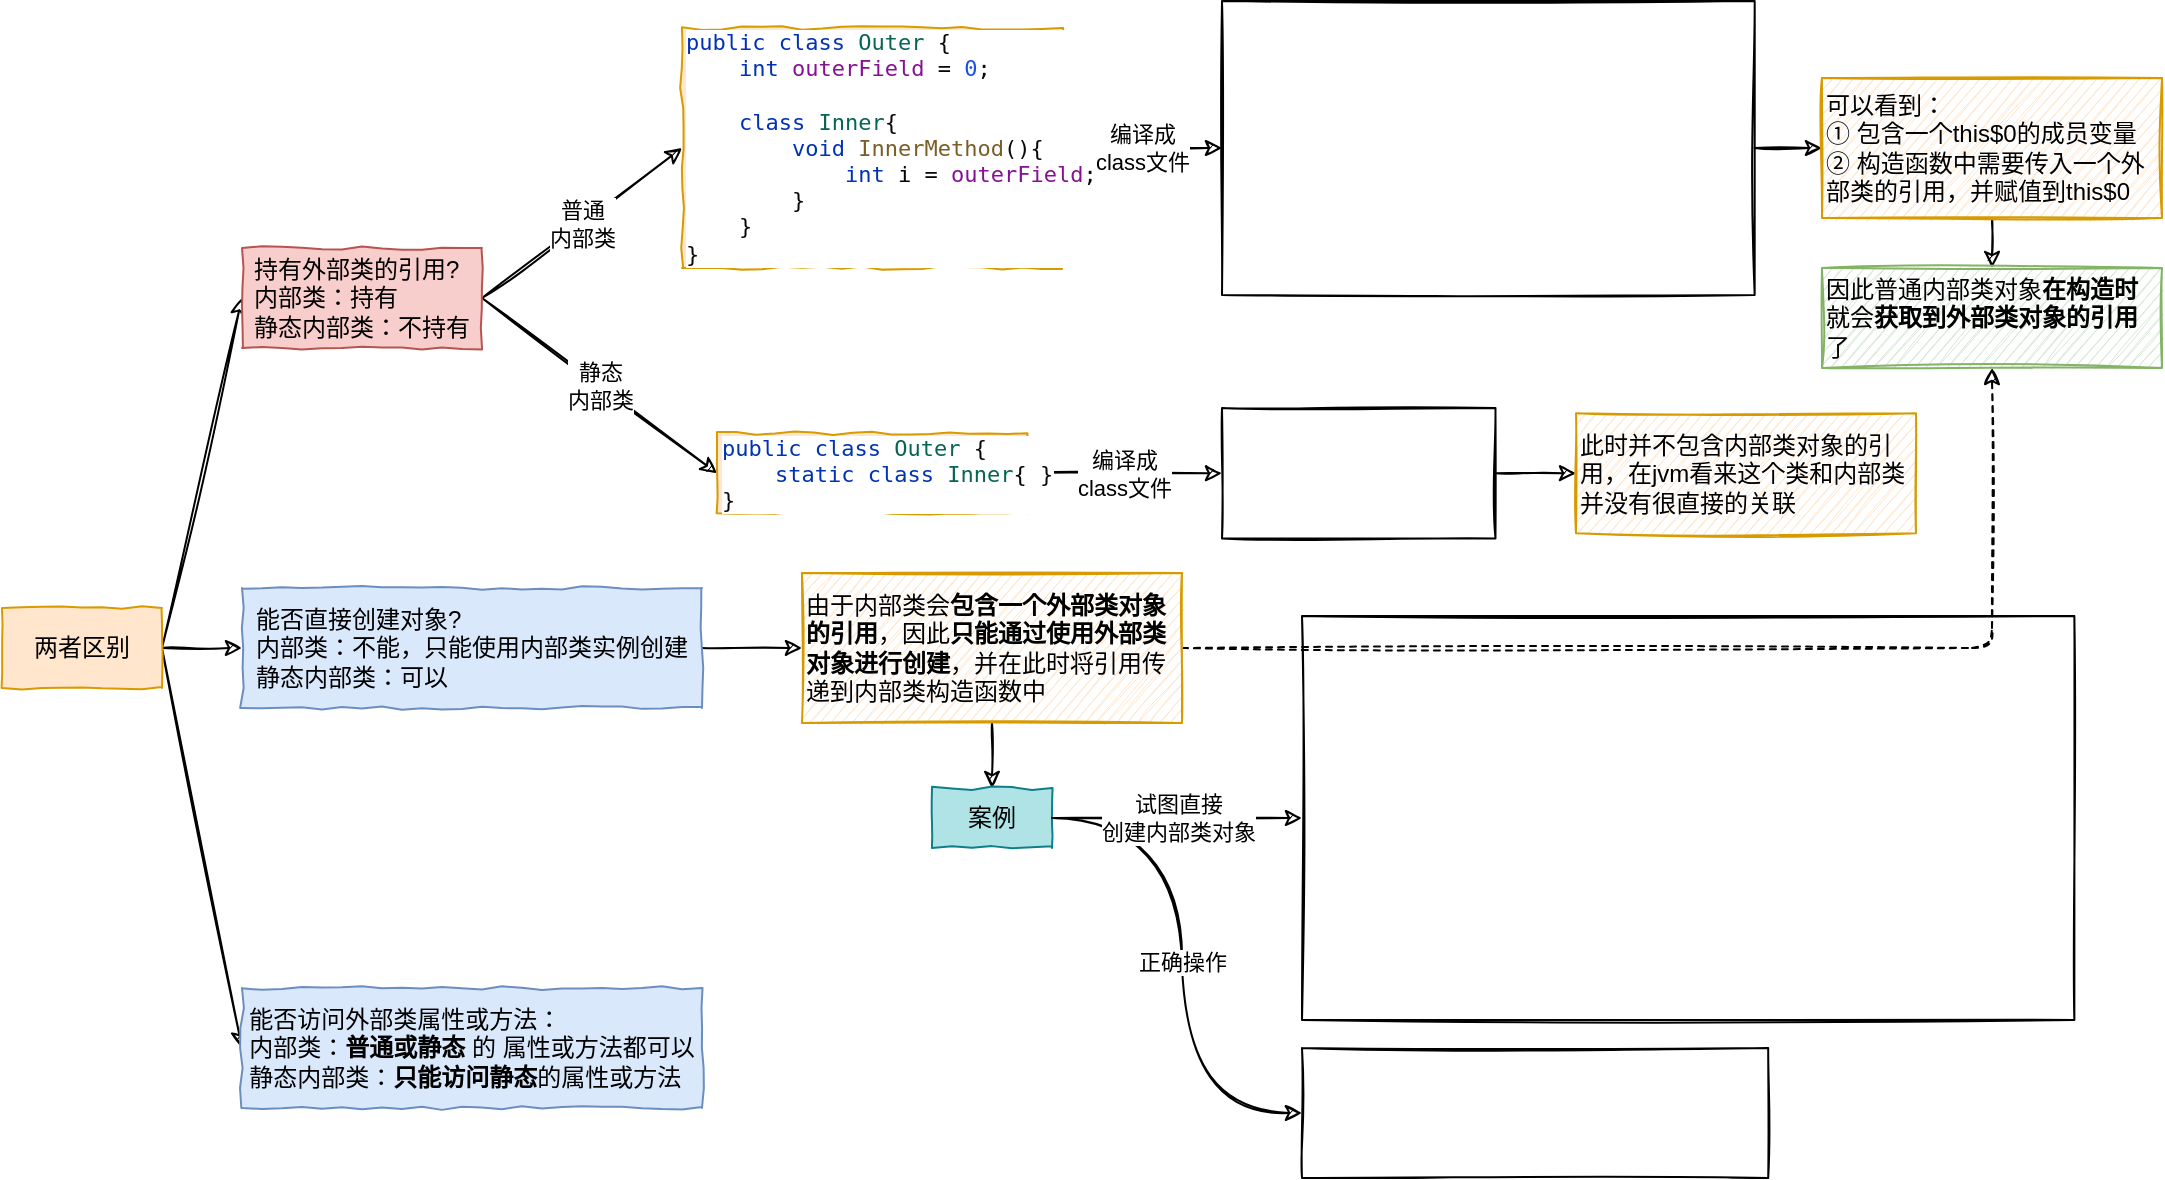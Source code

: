<mxfile>
    <diagram id="jCiVL_Yt11rWHIo7XJ_o" name="第 1 页">
        <mxGraphModel dx="912" dy="670" grid="1" gridSize="10" guides="1" tooltips="1" connect="1" arrows="1" fold="1" page="1" pageScale="1" pageWidth="827" pageHeight="1169" math="0" shadow="0">
            <root>
                <mxCell id="0"/>
                <mxCell id="1" parent="0"/>
                <mxCell id="4" style="edgeStyle=none;html=1;exitX=1;exitY=0.5;exitDx=0;exitDy=0;entryX=0;entryY=0.5;entryDx=0;entryDy=0;sketch=1;" edge="1" parent="1" source="2" target="3">
                    <mxGeometry relative="1" as="geometry"/>
                </mxCell>
                <mxCell id="24" style="edgeStyle=none;sketch=1;html=1;exitX=1;exitY=0.5;exitDx=0;exitDy=0;entryX=0;entryY=0.5;entryDx=0;entryDy=0;fontSize=11;" edge="1" parent="1" source="2" target="23">
                    <mxGeometry relative="1" as="geometry"/>
                </mxCell>
                <mxCell id="36" style="sketch=1;html=1;exitX=1;exitY=0.5;exitDx=0;exitDy=0;entryX=0;entryY=0.5;entryDx=0;entryDy=0;fontSize=11;rounded=0;" edge="1" parent="1" source="2" target="35">
                    <mxGeometry relative="1" as="geometry"/>
                </mxCell>
                <mxCell id="2" value="两者区别" style="rounded=0;whiteSpace=wrap;html=1;fillColor=#ffe6cc;strokeColor=#d79b00;comic=1;" vertex="1" parent="1">
                    <mxGeometry x="40" y="320" width="80" height="40" as="geometry"/>
                </mxCell>
                <mxCell id="6" value="普通&lt;br&gt;内部类" style="edgeStyle=none;sketch=1;html=1;exitX=1;exitY=0.5;exitDx=0;exitDy=0;entryX=0;entryY=0.5;entryDx=0;entryDy=0;" edge="1" parent="1" source="3" target="5">
                    <mxGeometry relative="1" as="geometry"/>
                </mxCell>
                <mxCell id="17" value="静态&lt;br&gt;内部类" style="edgeStyle=none;sketch=1;html=1;exitX=1;exitY=0.5;exitDx=0;exitDy=0;entryX=0;entryY=0.5;entryDx=0;entryDy=0;fontSize=11;" edge="1" parent="1" source="3" target="16">
                    <mxGeometry relative="1" as="geometry"/>
                </mxCell>
                <mxCell id="3" value="&lt;div style=&quot;text-align: left&quot;&gt;&lt;span&gt;持有外部类的引用?&lt;/span&gt;&lt;/div&gt;&lt;div style=&quot;text-align: left&quot;&gt;&lt;span&gt;内部类：持有&lt;/span&gt;&lt;/div&gt;&lt;div style=&quot;text-align: left&quot;&gt;&lt;span&gt;静态内部类：不持有&lt;/span&gt;&lt;/div&gt;" style="rounded=0;whiteSpace=wrap;html=1;fillColor=#f8cecc;strokeColor=#b85450;comic=1;" vertex="1" parent="1">
                    <mxGeometry x="160" y="140" width="120" height="50" as="geometry"/>
                </mxCell>
                <mxCell id="9" value="编译成&lt;br&gt;class文件" style="edgeStyle=none;sketch=1;html=1;exitX=1;exitY=0.5;exitDx=0;exitDy=0;entryX=0;entryY=0.5;entryDx=0;entryDy=0;fontSize=11;" edge="1" parent="1" source="5" target="8">
                    <mxGeometry relative="1" as="geometry"/>
                </mxCell>
                <mxCell id="5" value="&lt;div&gt;&lt;pre style=&quot;background-color: rgb(255 , 255 , 255) ; color: rgb(8 , 8 , 8) ; font-family: &amp;#34;consolas&amp;#34; , monospace ; font-size: 11px&quot;&gt;&lt;span style=&quot;color: #0033b3&quot;&gt;public class &lt;/span&gt;&lt;span style=&quot;color: #066555&quot;&gt;Outer &lt;/span&gt;{&lt;br&gt;    &lt;span style=&quot;color: #0033b3&quot;&gt;int &lt;/span&gt;&lt;span style=&quot;color: #871094&quot;&gt;outerField &lt;/span&gt;= &lt;span style=&quot;color: #1750eb&quot;&gt;0&lt;/span&gt;;&lt;br&gt;&lt;br&gt;    &lt;span style=&quot;color: #0033b3&quot;&gt;class &lt;/span&gt;&lt;span style=&quot;color: #066555&quot;&gt;Inner&lt;/span&gt;{&lt;br&gt;        &lt;span style=&quot;color: #0033b3&quot;&gt;void &lt;/span&gt;&lt;span style=&quot;color: #795e26&quot;&gt;InnerMethod&lt;/span&gt;(){&lt;br&gt;            &lt;span style=&quot;color: #0033b3&quot;&gt;int &lt;/span&gt;&lt;span style=&quot;color: #000000&quot;&gt;i &lt;/span&gt;= &lt;span style=&quot;color: #871094&quot;&gt;outerField&lt;/span&gt;;&lt;br&gt;        }&lt;br&gt;    }&lt;br&gt;}&lt;/pre&gt;&lt;/div&gt;" style="rounded=0;whiteSpace=wrap;html=1;fillColor=#ffe6cc;strokeColor=#d79b00;comic=1;align=left;" vertex="1" parent="1">
                    <mxGeometry x="380" y="30" width="190" height="120" as="geometry"/>
                </mxCell>
                <mxCell id="12" style="edgeStyle=none;sketch=1;html=1;exitX=1;exitY=0.5;exitDx=0;exitDy=0;entryX=0;entryY=0.5;entryDx=0;entryDy=0;fontSize=11;" edge="1" parent="1" source="8" target="11">
                    <mxGeometry relative="1" as="geometry"/>
                </mxCell>
                <mxCell id="8" value="" style="shape=image;imageAspect=0;aspect=fixed;verticalLabelPosition=bottom;verticalAlign=top;comic=1;fontSize=11;image=https://codereaper-image-bed.oss-cn-shenzhen.aliyuncs.com/img/image-20220812153149690.png;imageBorder=default;sketch=1;" vertex="1" parent="1">
                    <mxGeometry x="650" y="16.5" width="266.34" height="147" as="geometry"/>
                </mxCell>
                <mxCell id="14" style="edgeStyle=none;sketch=1;html=1;exitX=0.5;exitY=1;exitDx=0;exitDy=0;entryX=0.5;entryY=0;entryDx=0;entryDy=0;fontSize=11;" edge="1" parent="1" source="11" target="13">
                    <mxGeometry relative="1" as="geometry"/>
                </mxCell>
                <mxCell id="11" value="可以看到：&lt;br&gt;① 包含一个this$0的成员变量&lt;br&gt;② 构造函数中需要传入一个外部类的引用，并赋值到this$0" style="rounded=0;whiteSpace=wrap;html=1;fillColor=#ffe6cc;strokeColor=#d79b00;comic=1;sketch=1;align=left;" vertex="1" parent="1">
                    <mxGeometry x="950" y="55" width="170" height="70" as="geometry"/>
                </mxCell>
                <mxCell id="13" value="因此普通内部类对象&lt;b&gt;在构造时&lt;/b&gt;就会&lt;b&gt;获取到外部类对象的引用&lt;/b&gt;了" style="rounded=0;whiteSpace=wrap;html=1;fillColor=#d5e8d4;strokeColor=#82b366;comic=1;sketch=1;align=left;" vertex="1" parent="1">
                    <mxGeometry x="950" y="150" width="170" height="50" as="geometry"/>
                </mxCell>
                <mxCell id="20" value="编译成&lt;br&gt;class文件" style="edgeStyle=none;sketch=1;html=1;exitX=1;exitY=0.5;exitDx=0;exitDy=0;entryX=0;entryY=0.5;entryDx=0;entryDy=0;fontSize=11;" edge="1" parent="1" source="16" target="19">
                    <mxGeometry relative="1" as="geometry"/>
                </mxCell>
                <mxCell id="16" value="&lt;pre style=&quot;background-color: rgb(255 , 255 , 255) ; color: rgb(8 , 8 , 8) ; font-family: &amp;#34;consolas&amp;#34; , monospace ; font-size: 11px&quot;&gt;&lt;pre style=&quot;font-family: &amp;#34;consolas&amp;#34; , monospace&quot;&gt;&lt;span style=&quot;color: #0033b3&quot;&gt;public class &lt;/span&gt;&lt;span style=&quot;color: #066555&quot;&gt;Outer &lt;/span&gt;{&lt;br&gt;    &lt;span style=&quot;color: #0033b3&quot;&gt;static class &lt;/span&gt;&lt;span style=&quot;color: #066555&quot;&gt;Inner&lt;/span&gt;{ }&lt;br&gt;}&lt;/pre&gt;&lt;/pre&gt;" style="rounded=0;whiteSpace=wrap;html=1;fillColor=#ffe6cc;strokeColor=#d79b00;comic=1;align=left;" vertex="1" parent="1">
                    <mxGeometry x="397.5" y="232.62" width="155" height="40" as="geometry"/>
                </mxCell>
                <mxCell id="22" style="edgeStyle=none;sketch=1;html=1;exitX=1;exitY=0.5;exitDx=0;exitDy=0;entryX=0;entryY=0.5;entryDx=0;entryDy=0;fontSize=11;" edge="1" parent="1" source="19" target="21">
                    <mxGeometry relative="1" as="geometry"/>
                </mxCell>
                <mxCell id="19" value="" style="shape=image;imageAspect=0;aspect=fixed;verticalLabelPosition=bottom;verticalAlign=top;comic=1;sketch=1;fontSize=11;image=https://codereaper-image-bed.oss-cn-shenzhen.aliyuncs.com/img/image-20220812153855268.png;imageBorder=default;" vertex="1" parent="1">
                    <mxGeometry x="650" y="220" width="136.74" height="65.23" as="geometry"/>
                </mxCell>
                <mxCell id="21" value="此时并不包含内部类对象的引用，在jvm看来这个类和内部类并没有很直接的关联" style="rounded=0;whiteSpace=wrap;html=1;fillColor=#ffe6cc;strokeColor=#d79b00;comic=1;sketch=1;align=left;" vertex="1" parent="1">
                    <mxGeometry x="827" y="222.62" width="170" height="60" as="geometry"/>
                </mxCell>
                <mxCell id="26" style="edgeStyle=none;sketch=1;html=1;exitX=1;exitY=0.5;exitDx=0;exitDy=0;entryX=0;entryY=0.5;entryDx=0;entryDy=0;fontSize=11;" edge="1" parent="1" source="23" target="25">
                    <mxGeometry relative="1" as="geometry"/>
                </mxCell>
                <mxCell id="23" value="&lt;div style=&quot;text-align: left&quot;&gt;能否直接创建对象?&lt;/div&gt;&lt;div style=&quot;text-align: left&quot;&gt;内部类：不能，只能使用内部类实例创建&lt;/div&gt;&lt;div style=&quot;text-align: left&quot;&gt;静态内部类：可以&lt;/div&gt;" style="rounded=0;whiteSpace=wrap;html=1;fillColor=#dae8fc;strokeColor=#6c8ebf;comic=1;" vertex="1" parent="1">
                    <mxGeometry x="160" y="310" width="230" height="60" as="geometry"/>
                </mxCell>
                <mxCell id="27" style="edgeStyle=orthogonalEdgeStyle;sketch=1;html=1;exitX=1;exitY=0.5;exitDx=0;exitDy=0;entryX=0.5;entryY=1;entryDx=0;entryDy=0;fontSize=11;dashed=1;" edge="1" parent="1" source="25" target="13">
                    <mxGeometry relative="1" as="geometry"/>
                </mxCell>
                <mxCell id="29" style="sketch=1;html=1;exitX=0.5;exitY=1;exitDx=0;exitDy=0;entryX=0.5;entryY=0;entryDx=0;entryDy=0;fontSize=11;" edge="1" parent="1" source="25" target="28">
                    <mxGeometry relative="1" as="geometry"/>
                </mxCell>
                <mxCell id="25" value="由于内部类会&lt;b&gt;包含一个外部类对象的引用&lt;/b&gt;，因此&lt;b&gt;只能通过使用外部类对象进行创建&lt;/b&gt;，并在此时将引用传递到内部类构造函数中" style="rounded=0;whiteSpace=wrap;html=1;fillColor=#ffe6cc;strokeColor=#d79b00;comic=1;sketch=1;align=left;" vertex="1" parent="1">
                    <mxGeometry x="440" y="302.5" width="190" height="75" as="geometry"/>
                </mxCell>
                <mxCell id="34" value="正确操作" style="edgeStyle=orthogonalEdgeStyle;sketch=1;html=1;exitX=1;exitY=0.5;exitDx=0;exitDy=0;entryX=0;entryY=0.5;entryDx=0;entryDy=0;fontSize=11;curved=1;" edge="1" parent="1" source="28" target="33">
                    <mxGeometry relative="1" as="geometry">
                        <Array as="points">
                            <mxPoint x="630" y="425"/>
                            <mxPoint x="630" y="573"/>
                        </Array>
                    </mxGeometry>
                </mxCell>
                <mxCell id="28" value="&lt;div style=&quot;text-align: left&quot;&gt;案例&lt;/div&gt;" style="rounded=0;whiteSpace=wrap;html=1;fillColor=#b0e3e6;strokeColor=#0e8088;comic=1;" vertex="1" parent="1">
                    <mxGeometry x="505" y="410" width="60" height="30" as="geometry"/>
                </mxCell>
                <mxCell id="30" value="" style="shape=image;imageAspect=0;aspect=fixed;verticalLabelPosition=bottom;verticalAlign=top;comic=1;sketch=1;fontSize=11;image=https://codereaper-image-bed.oss-cn-shenzhen.aliyuncs.com/img/image-20220812154459413.png;imageBorder=default;" vertex="1" parent="1">
                    <mxGeometry x="690" y="324" width="386.18" height="202" as="geometry"/>
                </mxCell>
                <mxCell id="33" value="" style="shape=image;imageAspect=0;aspect=fixed;verticalLabelPosition=bottom;verticalAlign=top;comic=1;sketch=1;fontSize=11;image=https://codereaper-image-bed.oss-cn-shenzhen.aliyuncs.com/img/image-20220812154619963.png;imageBorder=default;" vertex="1" parent="1">
                    <mxGeometry x="690" y="540" width="233.1" height="65" as="geometry"/>
                </mxCell>
                <mxCell id="32" value="试图直接&lt;br&gt;创建内部类对象" style="edgeStyle=none;sketch=1;html=1;exitX=1;exitY=0.5;exitDx=0;exitDy=0;entryX=0;entryY=0.5;entryDx=0;entryDy=0;fontSize=11;" edge="1" parent="1" source="28" target="30">
                    <mxGeometry relative="1" as="geometry"/>
                </mxCell>
                <mxCell id="35" value="&lt;div style=&quot;text-align: left&quot;&gt;能否访问外部类属性或方法：&lt;/div&gt;&lt;div style=&quot;text-align: left&quot;&gt;内部类：&lt;b&gt;普通或静态&lt;/b&gt; 的 属性或方法都可以&lt;/div&gt;&lt;div style=&quot;text-align: left&quot;&gt;静态内部类：&lt;b&gt;只能访问静态&lt;/b&gt;的属性或方法&lt;/div&gt;" style="rounded=0;whiteSpace=wrap;html=1;fillColor=#dae8fc;strokeColor=#6c8ebf;comic=1;" vertex="1" parent="1">
                    <mxGeometry x="160" y="510" width="230" height="60" as="geometry"/>
                </mxCell>
            </root>
        </mxGraphModel>
    </diagram>
</mxfile>